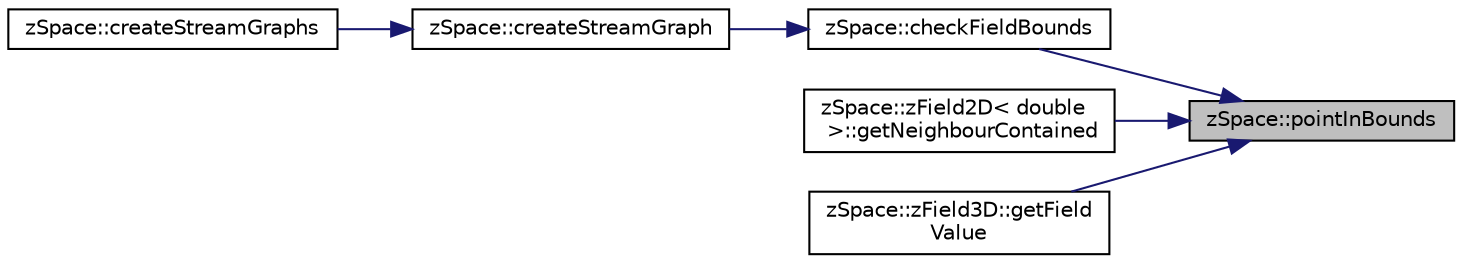 digraph "zSpace::pointInBounds"
{
 // LATEX_PDF_SIZE
  edge [fontname="Helvetica",fontsize="10",labelfontname="Helvetica",labelfontsize="10"];
  node [fontname="Helvetica",fontsize="10",shape=record];
  rankdir="RL";
  Node89 [label="zSpace::pointInBounds",height=0.2,width=0.4,color="black", fillcolor="grey75", style="filled", fontcolor="black",tooltip="This method checks if the input position is inside the input bounds."];
  Node89 -> Node90 [dir="back",color="midnightblue",fontsize="10",style="solid",fontname="Helvetica"];
  Node90 [label="zSpace::checkFieldBounds",height=0.2,width=0.4,color="black", fillcolor="white", style="filled",URL="$group__z_stream_lines2_d.html#ga749da5c460505861f416b903813ac0fc",tooltip="This method checks if the input position is in the bounds of the field."];
  Node90 -> Node91 [dir="back",color="midnightblue",fontsize="10",style="solid",fontname="Helvetica"];
  Node91 [label="zSpace::createStreamGraph",height=0.2,width=0.4,color="black", fillcolor="white", style="filled",URL="$group__z_stream_lines2_d.html#ga1d6e3b833383a725503fa30fb9b8022d",tooltip="This method creates a single stream line as a graph."];
  Node91 -> Node92 [dir="back",color="midnightblue",fontsize="10",style="solid",fontname="Helvetica"];
  Node92 [label="zSpace::createStreamGraphs",height=0.2,width=0.4,color="black", fillcolor="white", style="filled",URL="$group__z_stream_lines2_d.html#ga6c8dd9b71ecf70aa4d73afa36164ed7e",tooltip="This method creates the stream lines and stores them as a graph."];
  Node89 -> Node93 [dir="back",color="midnightblue",fontsize="10",style="solid",fontname="Helvetica"];
  Node93 [label="zSpace::zField2D\< double\l \>::getNeighbourContained",height=0.2,width=0.4,color="black", fillcolor="white", style="filled",URL="$classz_space_1_1z_field2_d.html#acd5ae0962beba49d8d76ae8e2dcb8811",tooltip="This method gets the gridPoints which contain the input position."];
  Node89 -> Node94 [dir="back",color="midnightblue",fontsize="10",style="solid",fontname="Helvetica"];
  Node94 [label="zSpace::zField3D::getField\lValue",height=0.2,width=0.4,color="black", fillcolor="white", style="filled",URL="$classz_space_1_1z_field3_d.html#adcf934de0d3f67df45b073c1a5b978b5",tooltip="This method gets the value of the field at the input sample position."];
}
